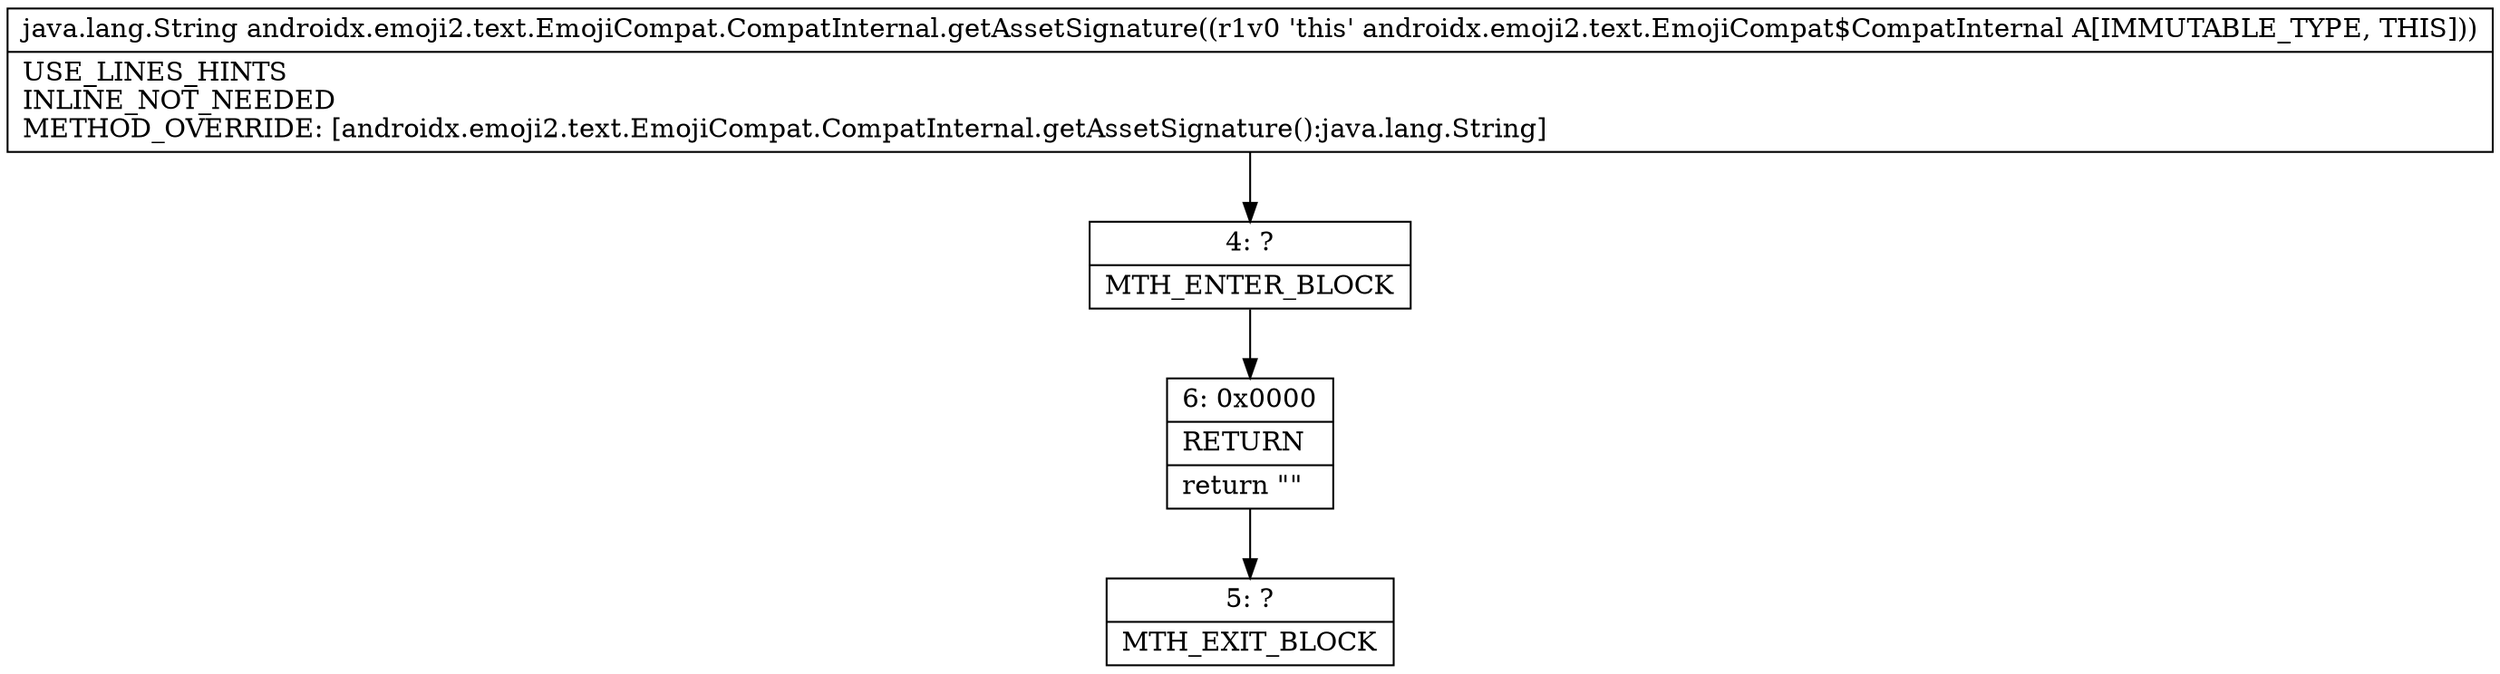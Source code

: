 digraph "CFG forandroidx.emoji2.text.EmojiCompat.CompatInternal.getAssetSignature()Ljava\/lang\/String;" {
Node_4 [shape=record,label="{4\:\ ?|MTH_ENTER_BLOCK\l}"];
Node_6 [shape=record,label="{6\:\ 0x0000|RETURN\l|return \"\"\l}"];
Node_5 [shape=record,label="{5\:\ ?|MTH_EXIT_BLOCK\l}"];
MethodNode[shape=record,label="{java.lang.String androidx.emoji2.text.EmojiCompat.CompatInternal.getAssetSignature((r1v0 'this' androidx.emoji2.text.EmojiCompat$CompatInternal A[IMMUTABLE_TYPE, THIS]))  | USE_LINES_HINTS\lINLINE_NOT_NEEDED\lMETHOD_OVERRIDE: [androidx.emoji2.text.EmojiCompat.CompatInternal.getAssetSignature():java.lang.String]\l}"];
MethodNode -> Node_4;Node_4 -> Node_6;
Node_6 -> Node_5;
}

